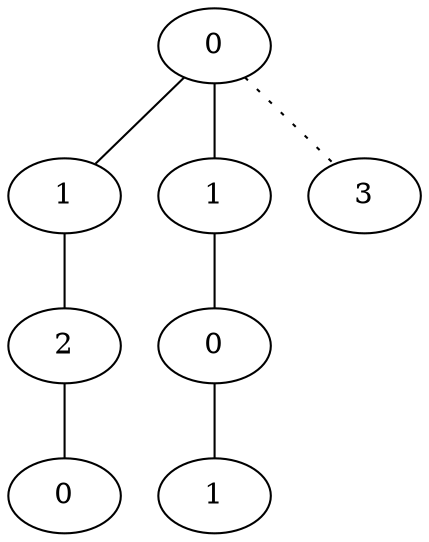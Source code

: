 graph {
a0[label=0];
a1[label=1];
a2[label=2];
a3[label=0];
a4[label=1];
a5[label=0];
a6[label=1];
a7[label=3];
a0 -- a1;
a0 -- a4;
a0 -- a7 [style=dotted];
a1 -- a2;
a2 -- a3;
a4 -- a5;
a5 -- a6;
}
